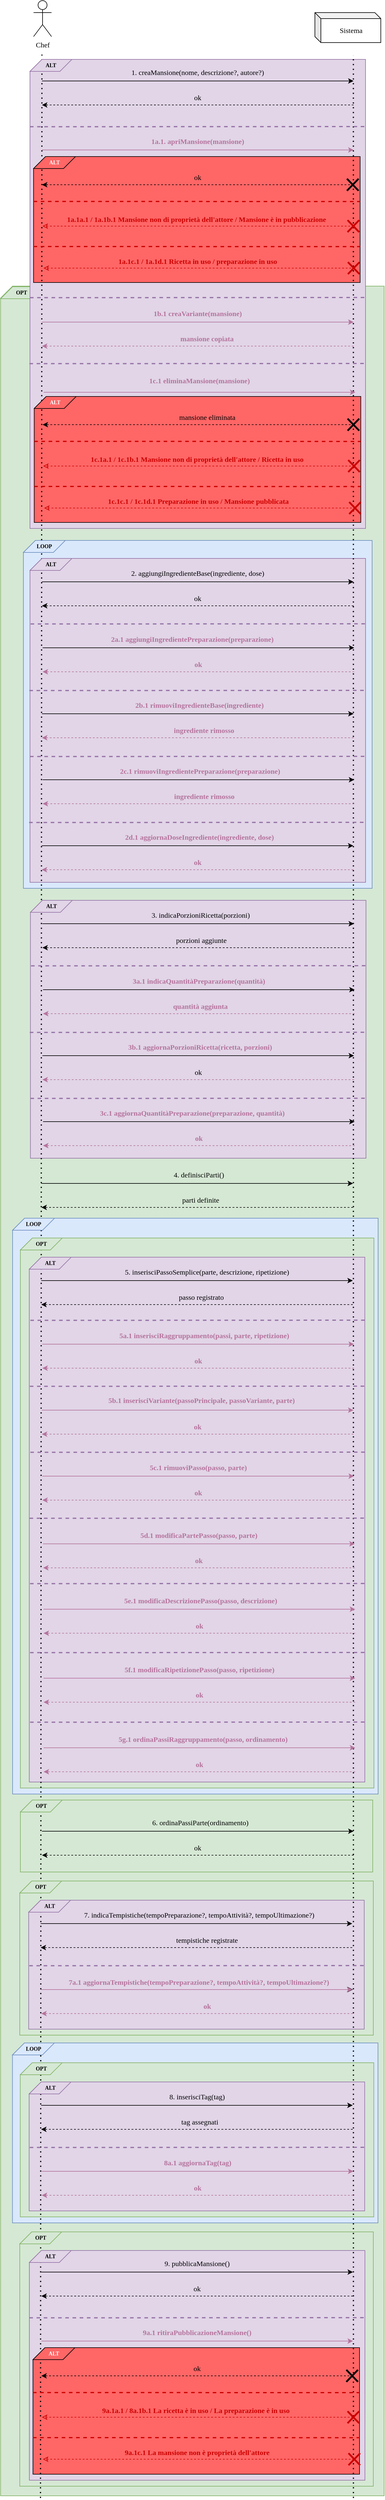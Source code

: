 <mxfile version="20.2.7" type="device"><diagram id="jkMeoxp7RMFooeOz-A2n" name="Pagina-1"><mxGraphModel dx="777" dy="1789" grid="1" gridSize="10" guides="1" tooltips="1" connect="1" arrows="1" fold="1" page="1" pageScale="1" pageWidth="827" pageHeight="1169" math="0" shadow="0"><root><mxCell id="0"/><mxCell id="1" parent="0"/><mxCell id="8SVCAUThmYmzUc6hlZ0X-279" value="" style="verticalLabelPosition=bottom;verticalAlign=top;html=1;shape=card;whiteSpace=wrap;size=20;arcSize=12;fontFamily=SF UI Text;fillColor=#d5e8d4;strokeColor=#82b366;" parent="1" vertex="1"><mxGeometry x="94" y="-674" width="640" height="3684" as="geometry"/></mxCell><mxCell id="d7a0svGTpHYE5bsXePKz-2" value="" style="verticalLabelPosition=bottom;verticalAlign=top;html=1;shape=card;whiteSpace=wrap;size=20;arcSize=12;fontFamily=SF UI Text;fillColor=#d5e8d4;strokeColor=#82b366;" parent="1" vertex="1"><mxGeometry x="127" y="1850" width="588" height="120" as="geometry"/></mxCell><mxCell id="8SVCAUThmYmzUc6hlZ0X-280" value="OPT" style="shape=parallelogram;perimeter=parallelogramPerimeter;whiteSpace=wrap;html=1;fixedSize=1;fontFamily=SF UI Text;size=20;fontSize=9;fillColor=#d5e8d4;strokeColor=#82b366;fontStyle=1" parent="1" vertex="1"><mxGeometry x="94" y="-673" width="70" height="20" as="geometry"/></mxCell><mxCell id="8SVCAUThmYmzUc6hlZ0X-277" value="" style="verticalLabelPosition=bottom;verticalAlign=top;html=1;shape=card;whiteSpace=wrap;size=20;arcSize=12;fontFamily=SF UI Text;fillColor=#d5e8d4;strokeColor=#82b366;" parent="1" vertex="1"><mxGeometry x="126" y="2570" width="590" height="424" as="geometry"/></mxCell><mxCell id="8SVCAUThmYmzUc6hlZ0X-231" value="" style="verticalLabelPosition=bottom;verticalAlign=top;html=1;shape=card;whiteSpace=wrap;size=20;arcSize=12;fontFamily=SF UI Text;fillColor=#e1d5e7;strokeColor=#9673a6;" parent="1" vertex="1"><mxGeometry x="142" y="2601" width="560" height="383" as="geometry"/></mxCell><mxCell id="8SVCAUThmYmzUc6hlZ0X-233" value="" style="verticalLabelPosition=bottom;verticalAlign=top;html=1;shape=card;whiteSpace=wrap;size=20;arcSize=12;fontFamily=SF UI Text;fillColor=#FF6666;strokeColor=default;fontColor=#ffffff;" parent="1" vertex="1"><mxGeometry x="148" y="2763" width="545" height="211" as="geometry"/></mxCell><mxCell id="8SVCAUThmYmzUc6hlZ0X-190" value="" style="verticalLabelPosition=bottom;verticalAlign=top;html=1;shape=card;whiteSpace=wrap;size=20;arcSize=12;fontFamily=SF UI Text;fillColor=#dae8fc;strokeColor=#6c8ebf;" parent="1" vertex="1"><mxGeometry x="113.78" y="2255" width="610" height="300" as="geometry"/></mxCell><mxCell id="8SVCAUThmYmzUc6hlZ0X-191" value="" style="verticalLabelPosition=bottom;verticalAlign=top;html=1;shape=card;whiteSpace=wrap;size=20;arcSize=12;fontFamily=SF UI Text;fillColor=#d5e8d4;strokeColor=#82b366;" parent="1" vertex="1"><mxGeometry x="126.78" y="2288" width="590" height="257" as="geometry"/></mxCell><mxCell id="8SVCAUThmYmzUc6hlZ0X-192" value="" style="verticalLabelPosition=bottom;verticalAlign=top;html=1;shape=card;whiteSpace=wrap;size=20;arcSize=12;fontFamily=SF UI Text;fillColor=#e1d5e7;strokeColor=#9673a6;" parent="1" vertex="1"><mxGeometry x="141.62" y="2320" width="560" height="215" as="geometry"/></mxCell><mxCell id="8SVCAUThmYmzUc6hlZ0X-134" value="" style="verticalLabelPosition=bottom;verticalAlign=top;html=1;shape=card;whiteSpace=wrap;size=20;arcSize=12;fontFamily=SF UI Text;fillColor=#dae8fc;strokeColor=#6c8ebf;" parent="1" vertex="1"><mxGeometry x="114" y="880" width="610" height="960" as="geometry"/></mxCell><mxCell id="8SVCAUThmYmzUc6hlZ0X-164" value="" style="verticalLabelPosition=bottom;verticalAlign=top;html=1;shape=card;whiteSpace=wrap;size=20;arcSize=12;fontFamily=SF UI Text;fillColor=#d5e8d4;strokeColor=#82b366;" parent="1" vertex="1"><mxGeometry x="126" y="1985" width="590" height="257" as="geometry"/></mxCell><mxCell id="8SVCAUThmYmzUc6hlZ0X-165" value="" style="verticalLabelPosition=bottom;verticalAlign=top;html=1;shape=card;whiteSpace=wrap;size=20;arcSize=12;fontFamily=SF UI Text;fillColor=#e1d5e7;strokeColor=#9673a6;" parent="1" vertex="1"><mxGeometry x="140.84" y="2017" width="560" height="215" as="geometry"/></mxCell><mxCell id="8SVCAUThmYmzUc6hlZ0X-162" value="" style="verticalLabelPosition=bottom;verticalAlign=top;html=1;shape=card;whiteSpace=wrap;size=20;arcSize=12;fontFamily=SF UI Text;fillColor=#d5e8d4;strokeColor=#82b366;" parent="1" vertex="1"><mxGeometry x="127" y="913" width="590" height="917" as="geometry"/></mxCell><mxCell id="8SVCAUThmYmzUc6hlZ0X-135" value="" style="verticalLabelPosition=bottom;verticalAlign=top;html=1;shape=card;whiteSpace=wrap;size=20;arcSize=12;fontFamily=SF UI Text;fillColor=#e1d5e7;strokeColor=#9673a6;" parent="1" vertex="1"><mxGeometry x="141.84" y="945" width="560" height="875" as="geometry"/></mxCell><mxCell id="8SVCAUThmYmzUc6hlZ0X-101" value="" style="verticalLabelPosition=bottom;verticalAlign=top;html=1;shape=card;whiteSpace=wrap;size=20;arcSize=12;fontFamily=SF UI Text;fillColor=#e1d5e7;strokeColor=#9673a6;" parent="1" vertex="1"><mxGeometry x="143.78" y="350" width="560" height="430" as="geometry"/></mxCell><mxCell id="8SVCAUThmYmzUc6hlZ0X-96" value="" style="verticalLabelPosition=bottom;verticalAlign=top;html=1;shape=card;whiteSpace=wrap;size=20;arcSize=12;fontFamily=SF UI Text;fillColor=#dae8fc;strokeColor=#6c8ebf;" parent="1" vertex="1"><mxGeometry x="132.06" y="-250" width="581.94" height="580" as="geometry"/></mxCell><mxCell id="8SVCAUThmYmzUc6hlZ0X-65" value="" style="verticalLabelPosition=bottom;verticalAlign=top;html=1;shape=card;whiteSpace=wrap;size=20;arcSize=12;fontFamily=SF UI Text;fillColor=#e1d5e7;strokeColor=#9673a6;" parent="1" vertex="1"><mxGeometry x="143.06" y="-220" width="560" height="540" as="geometry"/></mxCell><mxCell id="8SVCAUThmYmzUc6hlZ0X-14" value="" style="verticalLabelPosition=bottom;verticalAlign=top;html=1;shape=card;whiteSpace=wrap;size=20;arcSize=12;fontFamily=SF UI Text;fillColor=#e1d5e7;strokeColor=#9673a6;" parent="1" vertex="1"><mxGeometry x="143" y="-1052" width="560" height="782" as="geometry"/></mxCell><mxCell id="8SVCAUThmYmzUc6hlZ0X-45" value="" style="verticalLabelPosition=bottom;verticalAlign=top;html=1;shape=card;whiteSpace=wrap;size=20;arcSize=12;fontFamily=SF UI Text;fillColor=#FF6666;strokeColor=default;fontColor=#ffffff;" parent="1" vertex="1"><mxGeometry x="150.11" y="-490" width="545" height="210" as="geometry"/></mxCell><mxCell id="8SVCAUThmYmzUc6hlZ0X-22" value="" style="verticalLabelPosition=bottom;verticalAlign=top;html=1;shape=card;whiteSpace=wrap;size=20;arcSize=12;fontFamily=SF UI Text;fillColor=#FF6666;strokeColor=default;fontColor=#ffffff;" parent="1" vertex="1"><mxGeometry x="149" y="-890" width="545" height="210" as="geometry"/></mxCell><mxCell id="8SVCAUThmYmzUc6hlZ0X-4" value="Chef" style="shape=umlActor;verticalLabelPosition=bottom;verticalAlign=top;html=1;outlineConnect=0;fontFamily=SF UI Text;" parent="1" vertex="1"><mxGeometry x="149.01" y="-1150" width="30" height="60" as="geometry"/></mxCell><mxCell id="8SVCAUThmYmzUc6hlZ0X-5" value="Sistema" style="shape=cube;whiteSpace=wrap;html=1;boundedLbl=1;backgroundOutline=1;darkOpacity=0.05;darkOpacity2=0.1;fontFamily=SF UI Text;size=10;" parent="1" vertex="1"><mxGeometry x="618.5" y="-1130" width="110" height="50" as="geometry"/></mxCell><mxCell id="8SVCAUThmYmzUc6hlZ0X-6" value="" style="endArrow=none;dashed=1;html=1;dashPattern=1 3;strokeWidth=2;rounded=0;fontFamily=SF UI Text;exitX=0.104;exitY=1.001;exitDx=0;exitDy=0;exitPerimeter=0;" parent="1" edge="1" source="8SVCAUThmYmzUc6hlZ0X-279"><mxGeometry width="50" height="50" relative="1" as="geometry"><mxPoint x="163" y="2360" as="sourcePoint"/><mxPoint x="163" y="-1060" as="targetPoint"/></mxGeometry></mxCell><mxCell id="8SVCAUThmYmzUc6hlZ0X-7" value="" style="endArrow=none;dashed=1;html=1;dashPattern=1 3;strokeWidth=2;rounded=0;fontFamily=SF UI Text;entryX=0.835;entryY=0.002;entryDx=0;entryDy=0;entryPerimeter=0;exitX=0.92;exitY=1.001;exitDx=0;exitDy=0;exitPerimeter=0;" parent="1" edge="1" source="8SVCAUThmYmzUc6hlZ0X-279"><mxGeometry width="50" height="50" relative="1" as="geometry"><mxPoint x="683" y="3120" as="sourcePoint"/><mxPoint x="682.725" y="-1058.54" as="targetPoint"/></mxGeometry></mxCell><mxCell id="8SVCAUThmYmzUc6hlZ0X-9" value="" style="endArrow=classic;html=1;rounded=0;fontFamily=SF UI Text;" parent="1" edge="1"><mxGeometry width="50" height="50" relative="1" as="geometry"><mxPoint x="163" y="-1016" as="sourcePoint"/><mxPoint x="683" y="-1016" as="targetPoint"/></mxGeometry></mxCell><mxCell id="8SVCAUThmYmzUc6hlZ0X-10" value="1. creaMansione(nome, descrizione?, autore?)" style="text;html=1;strokeColor=none;fillColor=none;align=center;verticalAlign=middle;whiteSpace=wrap;rounded=0;fontFamily=SF UI Text;" parent="1" vertex="1"><mxGeometry x="263" y="-1045" width="320" height="30" as="geometry"/></mxCell><mxCell id="8SVCAUThmYmzUc6hlZ0X-11" value="" style="endArrow=classic;html=1;rounded=0;dashed=1;fontFamily=SF UI Text;" parent="1" edge="1"><mxGeometry width="50" height="50" relative="1" as="geometry"><mxPoint x="683" y="-976" as="sourcePoint"/><mxPoint x="163" y="-976" as="targetPoint"/></mxGeometry></mxCell><mxCell id="8SVCAUThmYmzUc6hlZ0X-13" value="ok" style="text;html=1;strokeColor=none;fillColor=none;align=center;verticalAlign=middle;whiteSpace=wrap;rounded=0;fontFamily=SF UI Text;" parent="1" vertex="1"><mxGeometry x="393" y="-1003" width="60" height="30" as="geometry"/></mxCell><mxCell id="8SVCAUThmYmzUc6hlZ0X-15" value="ALT" style="shape=parallelogram;perimeter=parallelogramPerimeter;whiteSpace=wrap;html=1;fixedSize=1;fontFamily=SF UI Text;size=20;fontSize=9;fillColor=#e1d5e7;strokeColor=#9673a6;fontStyle=1" parent="1" vertex="1"><mxGeometry x="143" y="-1052" width="70" height="20" as="geometry"/></mxCell><mxCell id="8SVCAUThmYmzUc6hlZ0X-16" value="" style="endArrow=none;dashed=1;html=1;rounded=0;fontFamily=SF UI Text;fontSize=9;exitX=0;exitY=0.501;exitDx=0;exitDy=0;exitPerimeter=0;fillColor=#e1d5e7;strokeColor=#9673a6;strokeWidth=2;" parent="1" edge="1"><mxGeometry width="50" height="50" relative="1" as="geometry"><mxPoint x="143" y="-939.7" as="sourcePoint"/><mxPoint x="704" y="-940" as="targetPoint"/></mxGeometry></mxCell><mxCell id="8SVCAUThmYmzUc6hlZ0X-20" value="" style="endArrow=classic;html=1;rounded=0;fontColor=#B5739D;fontStyle=1;strokeColor=#B5739D;fontFamily=SF UI Text;" parent="1" edge="1"><mxGeometry width="50" height="50" relative="1" as="geometry"><mxPoint x="163" y="-901" as="sourcePoint"/><mxPoint x="683" y="-901" as="targetPoint"/></mxGeometry></mxCell><mxCell id="8SVCAUThmYmzUc6hlZ0X-21" value="1a.1. apriMansione(mansione)" style="text;html=1;strokeColor=none;fillColor=none;align=center;verticalAlign=middle;whiteSpace=wrap;rounded=0;fontColor=#B5739D;fontStyle=1;fontFamily=SF UI Text;" parent="1" vertex="1"><mxGeometry x="263" y="-930" width="320" height="30" as="geometry"/></mxCell><mxCell id="8SVCAUThmYmzUc6hlZ0X-23" value="ALT" style="shape=parallelogram;perimeter=parallelogramPerimeter;whiteSpace=wrap;html=1;fixedSize=1;fontFamily=SF UI Text;size=20;fontSize=9;fillColor=#FF6666;strokeColor=default;fontStyle=1;fontColor=#ffffff;" parent="1" vertex="1"><mxGeometry x="149" y="-890" width="70" height="20" as="geometry"/></mxCell><mxCell id="8SVCAUThmYmzUc6hlZ0X-24" value="" style="endArrow=none;dashed=1;html=1;rounded=0;fontFamily=SF UI Text;fontSize=9;exitX=0;exitY=0.501;exitDx=0;exitDy=0;exitPerimeter=0;fillColor=#e1d5e7;strokeColor=#CC0000;strokeWidth=2;" parent="1" edge="1"><mxGeometry width="50" height="50" relative="1" as="geometry"><mxPoint x="149" y="-815.13" as="sourcePoint"/><mxPoint x="694" y="-815" as="targetPoint"/></mxGeometry></mxCell><mxCell id="8SVCAUThmYmzUc6hlZ0X-25" value="" style="endArrow=classic;html=1;rounded=0;dashed=1;fontFamily=SF UI Text;" parent="1" edge="1"><mxGeometry width="50" height="50" relative="1" as="geometry"><mxPoint x="683" y="-843" as="sourcePoint"/><mxPoint x="163" y="-843" as="targetPoint"/></mxGeometry></mxCell><mxCell id="8SVCAUThmYmzUc6hlZ0X-26" value="ok" style="text;html=1;strokeColor=none;fillColor=none;align=center;verticalAlign=middle;whiteSpace=wrap;rounded=0;fontFamily=SF UI Text;" parent="1" vertex="1"><mxGeometry x="393" y="-870" width="60" height="30" as="geometry"/></mxCell><mxCell id="8SVCAUThmYmzUc6hlZ0X-27" value="" style="shape=umlDestroy;whiteSpace=wrap;html=1;strokeWidth=3;fontColor=default;fillColor=default;strokeColor=default;fontFamily=SF UI Text;" parent="1" vertex="1"><mxGeometry x="672.0" y="-853" width="19.39" height="20" as="geometry"/></mxCell><mxCell id="8SVCAUThmYmzUc6hlZ0X-28" value="" style="endArrow=none;dashed=1;html=1;rounded=0;fontFamily=SF UI Text;startArrow=classic;startFill=0;fontColor=#CC0000;strokeColor=#CC0000;" parent="1" edge="1"><mxGeometry width="50" height="50" relative="1" as="geometry"><mxPoint x="164" y="-774" as="sourcePoint"/><mxPoint x="684" y="-774" as="targetPoint"/></mxGeometry></mxCell><mxCell id="8SVCAUThmYmzUc6hlZ0X-29" value="1a.1a.1 / 1a.1b.1 Mansione non di proprietà dell'attore / Mansione è in pubblicazione" style="text;html=1;strokeColor=none;fillColor=none;align=center;verticalAlign=middle;whiteSpace=wrap;rounded=0;fontFamily=SF UI Text;fontStyle=1;fontColor=#CC0000;" parent="1" vertex="1"><mxGeometry x="166" y="-800" width="510" height="30" as="geometry"/></mxCell><mxCell id="8SVCAUThmYmzUc6hlZ0X-30" value="" style="shape=umlDestroy;whiteSpace=wrap;html=1;strokeWidth=3;fontColor=default;fillColor=default;strokeColor=#CC0000;fontFamily=SF UI Text;" parent="1" vertex="1"><mxGeometry x="673.0" y="-784" width="19.39" height="20" as="geometry"/></mxCell><mxCell id="8SVCAUThmYmzUc6hlZ0X-31" value="" style="endArrow=none;dashed=1;html=1;rounded=0;fontFamily=SF UI Text;startArrow=classic;startFill=0;fontColor=#CC0000;strokeColor=#CC0000;" parent="1" edge="1"><mxGeometry width="50" height="50" relative="1" as="geometry"><mxPoint x="165.61" y="-704" as="sourcePoint"/><mxPoint x="685.61" y="-704" as="targetPoint"/></mxGeometry></mxCell><mxCell id="8SVCAUThmYmzUc6hlZ0X-32" value="1a.1c.1 / 1a.1d.1 Ricetta in uso / preparazione in uso" style="text;html=1;strokeColor=none;fillColor=none;align=center;verticalAlign=middle;whiteSpace=wrap;rounded=0;fontFamily=SF UI Text;fontStyle=1;fontColor=#CC0000;" parent="1" vertex="1"><mxGeometry x="167.61" y="-730" width="510" height="30" as="geometry"/></mxCell><mxCell id="8SVCAUThmYmzUc6hlZ0X-33" value="" style="shape=umlDestroy;whiteSpace=wrap;html=1;strokeWidth=3;fontColor=default;fillColor=default;strokeColor=#CC0000;fontFamily=SF UI Text;" parent="1" vertex="1"><mxGeometry x="673.61" y="-714" width="19.39" height="20" as="geometry"/></mxCell><mxCell id="8SVCAUThmYmzUc6hlZ0X-34" value="" style="endArrow=none;dashed=1;html=1;rounded=0;fontFamily=SF UI Text;fontSize=9;exitX=0;exitY=0.501;exitDx=0;exitDy=0;exitPerimeter=0;fillColor=#e1d5e7;strokeColor=#CC0000;strokeWidth=2;" parent="1" edge="1"><mxGeometry width="50" height="50" relative="1" as="geometry"><mxPoint x="149" y="-740.0" as="sourcePoint"/><mxPoint x="694" y="-739.87" as="targetPoint"/></mxGeometry></mxCell><mxCell id="8SVCAUThmYmzUc6hlZ0X-35" value="" style="endArrow=classic;html=1;rounded=0;strokeColor=#B5739D;fontFamily=SF UI Text;" parent="1" edge="1"><mxGeometry width="50" height="50" relative="1" as="geometry"><mxPoint x="163" y="-614" as="sourcePoint"/><mxPoint x="683" y="-614" as="targetPoint"/></mxGeometry></mxCell><mxCell id="8SVCAUThmYmzUc6hlZ0X-36" value="1b.1 creaVariante(mansione)" style="text;html=1;strokeColor=none;fillColor=none;align=center;verticalAlign=middle;whiteSpace=wrap;rounded=0;fontColor=#B5739D;fontFamily=SF UI Text;fontStyle=1" parent="1" vertex="1"><mxGeometry x="263" y="-643" width="320" height="30" as="geometry"/></mxCell><mxCell id="8SVCAUThmYmzUc6hlZ0X-37" value="" style="endArrow=classic;html=1;rounded=0;dashed=1;strokeColor=#B5739D;fontFamily=SF UI Text;" parent="1" edge="1"><mxGeometry width="50" height="50" relative="1" as="geometry"><mxPoint x="683" y="-574" as="sourcePoint"/><mxPoint x="163" y="-574" as="targetPoint"/></mxGeometry></mxCell><mxCell id="8SVCAUThmYmzUc6hlZ0X-38" value="mansione copiata" style="text;html=1;strokeColor=none;fillColor=none;align=center;verticalAlign=middle;whiteSpace=wrap;rounded=0;fontFamily=SF UI Text;fontColor=#B5739D;fontStyle=1" parent="1" vertex="1"><mxGeometry x="383.47" y="-601" width="111" height="30" as="geometry"/></mxCell><mxCell id="8SVCAUThmYmzUc6hlZ0X-39" value="" style="endArrow=none;dashed=1;html=1;rounded=0;fontFamily=SF UI Text;fontSize=9;exitX=0;exitY=0.501;exitDx=0;exitDy=0;exitPerimeter=0;fillColor=#e1d5e7;strokeColor=#9673a6;strokeWidth=2;" parent="1" edge="1"><mxGeometry width="50" height="50" relative="1" as="geometry"><mxPoint x="143" y="-654.7" as="sourcePoint"/><mxPoint x="704" y="-655" as="targetPoint"/></mxGeometry></mxCell><mxCell id="8SVCAUThmYmzUc6hlZ0X-40" value="" style="endArrow=classic;html=1;rounded=0;strokeColor=#B5739D;fontFamily=SF UI Text;" parent="1" edge="1"><mxGeometry width="50" height="50" relative="1" as="geometry"><mxPoint x="166" y="-497" as="sourcePoint"/><mxPoint x="686" y="-497" as="targetPoint"/></mxGeometry></mxCell><mxCell id="8SVCAUThmYmzUc6hlZ0X-41" value="1c.1 eliminaMansione(mansione)" style="text;html=1;strokeColor=none;fillColor=none;align=center;verticalAlign=middle;whiteSpace=wrap;rounded=0;fontColor=#B5739D;fontFamily=SF UI Text;fontStyle=1" parent="1" vertex="1"><mxGeometry x="266" y="-531" width="320" height="30" as="geometry"/></mxCell><mxCell id="8SVCAUThmYmzUc6hlZ0X-44" value="" style="endArrow=none;dashed=1;html=1;rounded=0;fontFamily=SF UI Text;fontSize=9;exitX=0;exitY=0.501;exitDx=0;exitDy=0;exitPerimeter=0;fillColor=#e1d5e7;strokeColor=#9673a6;strokeWidth=2;" parent="1" edge="1"><mxGeometry width="50" height="50" relative="1" as="geometry"><mxPoint x="142.11" y="-544.7" as="sourcePoint"/><mxPoint x="703.11" y="-545.0" as="targetPoint"/></mxGeometry></mxCell><mxCell id="8SVCAUThmYmzUc6hlZ0X-46" value="ALT" style="shape=parallelogram;perimeter=parallelogramPerimeter;whiteSpace=wrap;html=1;fixedSize=1;fontFamily=SF UI Text;size=20;fontSize=9;fillColor=#FF6666;strokeColor=default;fontStyle=1;fontColor=#ffffff;" parent="1" vertex="1"><mxGeometry x="150.11" y="-490" width="70" height="20" as="geometry"/></mxCell><mxCell id="8SVCAUThmYmzUc6hlZ0X-47" value="" style="endArrow=none;dashed=1;html=1;rounded=0;fontFamily=SF UI Text;fontSize=9;exitX=0;exitY=0.501;exitDx=0;exitDy=0;exitPerimeter=0;fillColor=#e1d5e7;strokeColor=#CC0000;strokeWidth=2;" parent="1" edge="1"><mxGeometry width="50" height="50" relative="1" as="geometry"><mxPoint x="150.11" y="-415.13" as="sourcePoint"/><mxPoint x="695.11" y="-415" as="targetPoint"/></mxGeometry></mxCell><mxCell id="8SVCAUThmYmzUc6hlZ0X-48" value="" style="endArrow=classic;html=1;rounded=0;dashed=1;fontFamily=SF UI Text;" parent="1" edge="1"><mxGeometry width="50" height="50" relative="1" as="geometry"><mxPoint x="684.11" y="-443" as="sourcePoint"/><mxPoint x="164.11" y="-443" as="targetPoint"/></mxGeometry></mxCell><mxCell id="8SVCAUThmYmzUc6hlZ0X-49" value="mansione eliminata" style="text;html=1;strokeColor=none;fillColor=none;align=center;verticalAlign=middle;whiteSpace=wrap;rounded=0;fontFamily=SF UI Text;" parent="1" vertex="1"><mxGeometry x="379.02" y="-470" width="119.89" height="30" as="geometry"/></mxCell><mxCell id="8SVCAUThmYmzUc6hlZ0X-50" value="" style="shape=umlDestroy;whiteSpace=wrap;html=1;strokeWidth=3;fontColor=default;fillColor=default;strokeColor=default;fontFamily=SF UI Text;" parent="1" vertex="1"><mxGeometry x="673.11" y="-453" width="19.39" height="20" as="geometry"/></mxCell><mxCell id="8SVCAUThmYmzUc6hlZ0X-51" value="" style="endArrow=none;dashed=1;html=1;rounded=0;fontFamily=SF UI Text;startArrow=classic;startFill=0;fontColor=#CC0000;strokeColor=#CC0000;" parent="1" edge="1"><mxGeometry width="50" height="50" relative="1" as="geometry"><mxPoint x="165.11" y="-374" as="sourcePoint"/><mxPoint x="685.11" y="-374" as="targetPoint"/></mxGeometry></mxCell><mxCell id="8SVCAUThmYmzUc6hlZ0X-52" value="1c.1a.1 / 1c.1b.1 Mansione non di proprietà dell'attore / Ricetta in uso" style="text;html=1;strokeColor=none;fillColor=none;align=center;verticalAlign=middle;whiteSpace=wrap;rounded=0;fontFamily=SF UI Text;fontStyle=1;fontColor=#CC0000;" parent="1" vertex="1"><mxGeometry x="167.11" y="-400" width="510" height="30" as="geometry"/></mxCell><mxCell id="8SVCAUThmYmzUc6hlZ0X-53" value="" style="shape=umlDestroy;whiteSpace=wrap;html=1;strokeWidth=3;fontColor=default;fillColor=default;strokeColor=#CC0000;fontFamily=SF UI Text;" parent="1" vertex="1"><mxGeometry x="674.11" y="-384" width="19.39" height="20" as="geometry"/></mxCell><mxCell id="8SVCAUThmYmzUc6hlZ0X-54" value="" style="endArrow=none;dashed=1;html=1;rounded=0;fontFamily=SF UI Text;startArrow=classic;startFill=0;fontColor=#CC0000;strokeColor=#CC0000;" parent="1" edge="1"><mxGeometry width="50" height="50" relative="1" as="geometry"><mxPoint x="166.72" y="-304" as="sourcePoint"/><mxPoint x="686.72" y="-304" as="targetPoint"/></mxGeometry></mxCell><mxCell id="8SVCAUThmYmzUc6hlZ0X-55" value="1c.1c.1 / 1c.1d.1 Preparazione in uso / Mansione pubblicata" style="text;html=1;strokeColor=none;fillColor=none;align=center;verticalAlign=middle;whiteSpace=wrap;rounded=0;fontFamily=SF UI Text;fontStyle=1;fontColor=#CC0000;" parent="1" vertex="1"><mxGeometry x="168.72" y="-330" width="510" height="30" as="geometry"/></mxCell><mxCell id="8SVCAUThmYmzUc6hlZ0X-56" value="" style="shape=umlDestroy;whiteSpace=wrap;html=1;strokeWidth=3;fontColor=default;fillColor=default;strokeColor=#CC0000;fontFamily=SF UI Text;" parent="1" vertex="1"><mxGeometry x="675.72" y="-314" width="19.39" height="20" as="geometry"/></mxCell><mxCell id="8SVCAUThmYmzUc6hlZ0X-57" value="" style="endArrow=none;dashed=1;html=1;rounded=0;fontFamily=SF UI Text;fontSize=9;exitX=0;exitY=0.501;exitDx=0;exitDy=0;exitPerimeter=0;fillColor=#e1d5e7;strokeColor=#CC0000;strokeWidth=2;" parent="1" edge="1"><mxGeometry width="50" height="50" relative="1" as="geometry"><mxPoint x="150.11" y="-340.0" as="sourcePoint"/><mxPoint x="695.11" y="-339.87" as="targetPoint"/></mxGeometry></mxCell><mxCell id="8SVCAUThmYmzUc6hlZ0X-58" value="" style="endArrow=classic;html=1;rounded=0;fontFamily=SF UI Text;" parent="1" edge="1"><mxGeometry width="50" height="50" relative="1" as="geometry"><mxPoint x="163" y="-181" as="sourcePoint"/><mxPoint x="683" y="-181" as="targetPoint"/></mxGeometry></mxCell><mxCell id="8SVCAUThmYmzUc6hlZ0X-59" value="2. aggiungiIngredienteBase(ingrediente, dose)" style="text;html=1;strokeColor=none;fillColor=none;align=center;verticalAlign=middle;whiteSpace=wrap;rounded=0;fontFamily=SF UI Text;fontColor=default;fontStyle=0;" parent="1" vertex="1"><mxGeometry x="263" y="-210" width="320" height="30" as="geometry"/></mxCell><mxCell id="8SVCAUThmYmzUc6hlZ0X-60" value="" style="endArrow=classic;html=1;rounded=0;dashed=1;fontFamily=SF UI Text;strokeColor=default;" parent="1" edge="1"><mxGeometry width="50" height="50" relative="1" as="geometry"><mxPoint x="683" y="-141" as="sourcePoint"/><mxPoint x="163" y="-141" as="targetPoint"/></mxGeometry></mxCell><mxCell id="8SVCAUThmYmzUc6hlZ0X-61" value="ok" style="text;html=1;strokeColor=none;fillColor=none;align=center;verticalAlign=middle;whiteSpace=wrap;rounded=0;fontFamily=SF UI Text;fontColor=default;fontStyle=0;" parent="1" vertex="1"><mxGeometry x="393" y="-168" width="60" height="30" as="geometry"/></mxCell><mxCell id="8SVCAUThmYmzUc6hlZ0X-66" value="ALT" style="shape=parallelogram;perimeter=parallelogramPerimeter;whiteSpace=wrap;html=1;fixedSize=1;fontFamily=SF UI Text;size=20;fontSize=9;fillColor=#e1d5e7;strokeColor=#9673a6;fontStyle=1" parent="1" vertex="1"><mxGeometry x="143.06" y="-220" width="70" height="20" as="geometry"/></mxCell><mxCell id="8SVCAUThmYmzUc6hlZ0X-67" value="" style="endArrow=none;dashed=1;html=1;rounded=0;fontFamily=SF UI Text;fontSize=9;exitX=0;exitY=0.501;exitDx=0;exitDy=0;exitPerimeter=0;fillColor=#e1d5e7;strokeColor=#9673a6;strokeWidth=2;" parent="1" edge="1"><mxGeometry width="50" height="50" relative="1" as="geometry"><mxPoint x="144.06" y="-110.7" as="sourcePoint"/><mxPoint x="705.06" y="-111" as="targetPoint"/></mxGeometry></mxCell><mxCell id="8SVCAUThmYmzUc6hlZ0X-68" value="" style="endArrow=none;dashed=1;html=1;rounded=0;fontFamily=SF UI Text;fontSize=9;exitX=0;exitY=0.501;exitDx=0;exitDy=0;exitPerimeter=0;fillColor=#e1d5e7;strokeColor=#9673a6;strokeWidth=2;" parent="1" edge="1"><mxGeometry width="50" height="50" relative="1" as="geometry"><mxPoint x="142" y="0.3" as="sourcePoint"/><mxPoint x="703" as="targetPoint"/></mxGeometry></mxCell><mxCell id="8SVCAUThmYmzUc6hlZ0X-70" value="" style="endArrow=classic;html=1;rounded=0;fontFamily=SF UI Text;" parent="1" edge="1"><mxGeometry width="50" height="50" relative="1" as="geometry"><mxPoint x="164.11" y="-71" as="sourcePoint"/><mxPoint x="684.11" y="-71" as="targetPoint"/></mxGeometry></mxCell><mxCell id="8SVCAUThmYmzUc6hlZ0X-71" value="2a.1 aggiungiIngredientePreparazione(preparazione)" style="text;html=1;strokeColor=none;fillColor=none;align=center;verticalAlign=middle;whiteSpace=wrap;rounded=0;fontFamily=SF UI Text;fontColor=#B5739D;fontStyle=1" parent="1" vertex="1"><mxGeometry x="244" y="-100" width="340.11" height="30" as="geometry"/></mxCell><mxCell id="8SVCAUThmYmzUc6hlZ0X-72" value="" style="endArrow=classic;html=1;rounded=0;dashed=1;fontFamily=SF UI Text;strokeColor=#B5739D;" parent="1" edge="1"><mxGeometry width="50" height="50" relative="1" as="geometry"><mxPoint x="684.11" y="-31" as="sourcePoint"/><mxPoint x="164.11" y="-31" as="targetPoint"/></mxGeometry></mxCell><mxCell id="8SVCAUThmYmzUc6hlZ0X-73" value="ok" style="text;html=1;strokeColor=none;fillColor=none;align=center;verticalAlign=middle;whiteSpace=wrap;rounded=0;fontFamily=SF UI Text;fontColor=#B5739D;fontStyle=1" parent="1" vertex="1"><mxGeometry x="394.11" y="-58" width="60" height="30" as="geometry"/></mxCell><mxCell id="8SVCAUThmYmzUc6hlZ0X-74" value="" style="endArrow=classic;html=1;rounded=0;fontFamily=SF UI Text;" parent="1" edge="1"><mxGeometry width="50" height="50" relative="1" as="geometry"><mxPoint x="163.06" y="39" as="sourcePoint"/><mxPoint x="683.06" y="39" as="targetPoint"/></mxGeometry></mxCell><mxCell id="8SVCAUThmYmzUc6hlZ0X-75" value="2b.1 rimuoviIngredienteBase(ingrediente)" style="text;html=1;strokeColor=none;fillColor=none;align=center;verticalAlign=middle;whiteSpace=wrap;rounded=0;fontFamily=SF UI Text;fontColor=#B5739D;fontStyle=1" parent="1" vertex="1"><mxGeometry x="266" y="10" width="320" height="30" as="geometry"/></mxCell><mxCell id="8SVCAUThmYmzUc6hlZ0X-76" value="" style="endArrow=classic;html=1;rounded=0;dashed=1;fontFamily=SF UI Text;strokeColor=#B5739D;" parent="1" edge="1"><mxGeometry width="50" height="50" relative="1" as="geometry"><mxPoint x="683.06" y="79" as="sourcePoint"/><mxPoint x="163.06" y="79" as="targetPoint"/></mxGeometry></mxCell><mxCell id="8SVCAUThmYmzUc6hlZ0X-77" value="ingrediente rimosso" style="text;html=1;strokeColor=none;fillColor=none;align=center;verticalAlign=middle;whiteSpace=wrap;rounded=0;fontFamily=SF UI Text;fontColor=#B5739D;fontStyle=1" parent="1" vertex="1"><mxGeometry x="367.97" y="52" width="130.94" height="30" as="geometry"/></mxCell><mxCell id="8SVCAUThmYmzUc6hlZ0X-86" value="" style="endArrow=none;dashed=1;html=1;rounded=0;fontFamily=SF UI Text;fontSize=9;exitX=0;exitY=0.501;exitDx=0;exitDy=0;exitPerimeter=0;fillColor=#e1d5e7;strokeColor=#9673a6;strokeWidth=2;" parent="1" edge="1"><mxGeometry width="50" height="50" relative="1" as="geometry"><mxPoint x="143.06" y="110.3" as="sourcePoint"/><mxPoint x="704.06" y="110" as="targetPoint"/></mxGeometry></mxCell><mxCell id="8SVCAUThmYmzUc6hlZ0X-87" value="" style="endArrow=classic;html=1;rounded=0;fontFamily=SF UI Text;" parent="1" edge="1"><mxGeometry width="50" height="50" relative="1" as="geometry"><mxPoint x="164.12" y="149" as="sourcePoint"/><mxPoint x="684.12" y="149" as="targetPoint"/></mxGeometry></mxCell><mxCell id="8SVCAUThmYmzUc6hlZ0X-88" value="2c.1 rimuoviIngredientePreparazione(preparazione)" style="text;html=1;strokeColor=none;fillColor=none;align=center;verticalAlign=middle;whiteSpace=wrap;rounded=0;fontFamily=SF UI Text;fontColor=#B5739D;fontStyle=1" parent="1" vertex="1"><mxGeometry x="267.06" y="120" width="320" height="30" as="geometry"/></mxCell><mxCell id="8SVCAUThmYmzUc6hlZ0X-89" value="" style="endArrow=classic;html=1;rounded=0;dashed=1;fontFamily=SF UI Text;strokeColor=#B5739D;" parent="1" edge="1"><mxGeometry width="50" height="50" relative="1" as="geometry"><mxPoint x="684.12" y="189" as="sourcePoint"/><mxPoint x="164.12" y="189" as="targetPoint"/></mxGeometry></mxCell><mxCell id="8SVCAUThmYmzUc6hlZ0X-90" value="ingrediente rimosso" style="text;html=1;strokeColor=none;fillColor=none;align=center;verticalAlign=middle;whiteSpace=wrap;rounded=0;fontFamily=SF UI Text;fontColor=#B5739D;fontStyle=1" parent="1" vertex="1"><mxGeometry x="369.03" y="162" width="129.88" height="30" as="geometry"/></mxCell><mxCell id="8SVCAUThmYmzUc6hlZ0X-91" value="" style="endArrow=none;dashed=1;html=1;rounded=0;fontFamily=SF UI Text;fontSize=9;exitX=0;exitY=0.501;exitDx=0;exitDy=0;exitPerimeter=0;fillColor=#e1d5e7;strokeColor=#9673a6;strokeWidth=2;" parent="1" edge="1"><mxGeometry width="50" height="50" relative="1" as="geometry"><mxPoint x="141.61" y="220.3" as="sourcePoint"/><mxPoint x="702.61" y="220" as="targetPoint"/></mxGeometry></mxCell><mxCell id="8SVCAUThmYmzUc6hlZ0X-92" value="" style="endArrow=classic;html=1;rounded=0;fontFamily=SF UI Text;" parent="1" edge="1"><mxGeometry width="50" height="50" relative="1" as="geometry"><mxPoint x="162.67" y="259" as="sourcePoint"/><mxPoint x="682.67" y="259" as="targetPoint"/></mxGeometry></mxCell><mxCell id="8SVCAUThmYmzUc6hlZ0X-93" value="2d.1 aggiornaDoseIngrediente(ingrediente, dose)" style="text;html=1;strokeColor=none;fillColor=none;align=center;verticalAlign=middle;whiteSpace=wrap;rounded=0;fontFamily=SF UI Text;fontColor=#B5739D;fontStyle=1" parent="1" vertex="1"><mxGeometry x="265.61" y="230" width="320" height="30" as="geometry"/></mxCell><mxCell id="8SVCAUThmYmzUc6hlZ0X-94" value="" style="endArrow=classic;html=1;rounded=0;dashed=1;fontFamily=SF UI Text;strokeColor=#B5739D;" parent="1" edge="1"><mxGeometry width="50" height="50" relative="1" as="geometry"><mxPoint x="682.67" y="299" as="sourcePoint"/><mxPoint x="162.67" y="299" as="targetPoint"/></mxGeometry></mxCell><mxCell id="8SVCAUThmYmzUc6hlZ0X-95" value="ok" style="text;html=1;strokeColor=none;fillColor=none;align=center;verticalAlign=middle;whiteSpace=wrap;rounded=0;fontFamily=SF UI Text;fontColor=#B5739D;fontStyle=1" parent="1" vertex="1"><mxGeometry x="392.67" y="272" width="60" height="30" as="geometry"/></mxCell><mxCell id="8SVCAUThmYmzUc6hlZ0X-97" value="LOOP" style="shape=parallelogram;perimeter=parallelogramPerimeter;whiteSpace=wrap;html=1;fixedSize=1;fontFamily=SF UI Text;size=20;fontSize=9;fillColor=#dae8fc;strokeColor=#6c8ebf;fontStyle=1" parent="1" vertex="1"><mxGeometry x="132.06" y="-250" width="70" height="20" as="geometry"/></mxCell><mxCell id="8SVCAUThmYmzUc6hlZ0X-102" value="" style="endArrow=classic;html=1;rounded=0;fontFamily=SF UI Text;" parent="1" edge="1"><mxGeometry width="50" height="50" relative="1" as="geometry"><mxPoint x="163.72" y="389.0" as="sourcePoint"/><mxPoint x="683.72" y="389.0" as="targetPoint"/></mxGeometry></mxCell><mxCell id="8SVCAUThmYmzUc6hlZ0X-103" value="3. indicaPorzioniRicetta(porzioni)" style="text;html=1;strokeColor=none;fillColor=none;align=center;verticalAlign=middle;whiteSpace=wrap;rounded=0;fontFamily=SF UI Text;" parent="1" vertex="1"><mxGeometry x="267.78" y="360" width="320" height="30" as="geometry"/></mxCell><mxCell id="8SVCAUThmYmzUc6hlZ0X-104" value="" style="endArrow=classic;html=1;rounded=0;dashed=1;fontFamily=SF UI Text;" parent="1" edge="1"><mxGeometry width="50" height="50" relative="1" as="geometry"><mxPoint x="683.72" y="429.0" as="sourcePoint"/><mxPoint x="163.72" y="429.0" as="targetPoint"/></mxGeometry></mxCell><mxCell id="8SVCAUThmYmzUc6hlZ0X-105" value="porzioni aggiunte" style="text;html=1;strokeColor=none;fillColor=none;align=center;verticalAlign=middle;whiteSpace=wrap;rounded=0;fontFamily=SF UI Text;" parent="1" vertex="1"><mxGeometry x="369.03" y="402" width="120.28" height="30" as="geometry"/></mxCell><mxCell id="8SVCAUThmYmzUc6hlZ0X-106" value="ALT" style="shape=parallelogram;perimeter=parallelogramPerimeter;whiteSpace=wrap;html=1;fixedSize=1;fontFamily=SF UI Text;size=20;fontSize=9;fillColor=#e1d5e7;strokeColor=#9673a6;fontStyle=1" parent="1" vertex="1"><mxGeometry x="143.78" y="350" width="70" height="20" as="geometry"/></mxCell><mxCell id="8SVCAUThmYmzUc6hlZ0X-107" value="" style="endArrow=none;dashed=1;html=1;rounded=0;fontFamily=SF UI Text;fontSize=9;exitX=0;exitY=0.501;exitDx=0;exitDy=0;exitPerimeter=0;fillColor=#e1d5e7;strokeColor=#9673a6;strokeWidth=2;" parent="1" edge="1"><mxGeometry width="50" height="50" relative="1" as="geometry"><mxPoint x="144.78" y="459.3" as="sourcePoint"/><mxPoint x="705.78" y="459.0" as="targetPoint"/></mxGeometry></mxCell><mxCell id="8SVCAUThmYmzUc6hlZ0X-108" value="" style="endArrow=none;dashed=1;html=1;rounded=0;fontFamily=SF UI Text;fontSize=9;exitX=0;exitY=0.501;exitDx=0;exitDy=0;exitPerimeter=0;fillColor=#e1d5e7;strokeColor=#9673a6;strokeWidth=2;" parent="1" edge="1"><mxGeometry width="50" height="50" relative="1" as="geometry"><mxPoint x="142.72" y="570.3" as="sourcePoint"/><mxPoint x="703.72" y="570" as="targetPoint"/></mxGeometry></mxCell><mxCell id="8SVCAUThmYmzUc6hlZ0X-109" value="" style="endArrow=classic;html=1;rounded=0;fontFamily=SF UI Text;" parent="1" edge="1"><mxGeometry width="50" height="50" relative="1" as="geometry"><mxPoint x="164.83" y="499.0" as="sourcePoint"/><mxPoint x="684.83" y="499.0" as="targetPoint"/></mxGeometry></mxCell><mxCell id="8SVCAUThmYmzUc6hlZ0X-110" value="3a.1 indicaQuantitàPreparazione(quantità)" style="text;html=1;strokeColor=none;fillColor=none;align=center;verticalAlign=middle;whiteSpace=wrap;rounded=0;fontFamily=SF UI Text;fontColor=#B5739D;fontStyle=1" parent="1" vertex="1"><mxGeometry x="264.83" y="470" width="320" height="30" as="geometry"/></mxCell><mxCell id="8SVCAUThmYmzUc6hlZ0X-111" value="" style="endArrow=classic;html=1;rounded=0;dashed=1;fontFamily=SF UI Text;strokeColor=#B5739D;" parent="1" edge="1"><mxGeometry width="50" height="50" relative="1" as="geometry"><mxPoint x="684.83" y="539.0" as="sourcePoint"/><mxPoint x="164.83" y="539.0" as="targetPoint"/></mxGeometry></mxCell><mxCell id="8SVCAUThmYmzUc6hlZ0X-112" value="quantità aggiunta" style="text;html=1;strokeColor=none;fillColor=none;align=center;verticalAlign=middle;whiteSpace=wrap;rounded=0;fontFamily=SF UI Text;fontColor=#B5739D;fontStyle=1" parent="1" vertex="1"><mxGeometry x="357.83" y="512" width="139.17" height="30" as="geometry"/></mxCell><mxCell id="8SVCAUThmYmzUc6hlZ0X-113" value="" style="endArrow=classic;html=1;rounded=0;fontFamily=SF UI Text;" parent="1" edge="1"><mxGeometry width="50" height="50" relative="1" as="geometry"><mxPoint x="163.78" y="609.0" as="sourcePoint"/><mxPoint x="683.78" y="609.0" as="targetPoint"/></mxGeometry></mxCell><mxCell id="8SVCAUThmYmzUc6hlZ0X-114" value="3b.1 aggiornaPorzioniRicetta(ricetta, porzioni)" style="text;html=1;strokeColor=none;fillColor=none;align=center;verticalAlign=middle;whiteSpace=wrap;rounded=0;fontFamily=SF UI Text;fontColor=#B5739D;fontStyle=1" parent="1" vertex="1"><mxGeometry x="266.72" y="580" width="320" height="30" as="geometry"/></mxCell><mxCell id="8SVCAUThmYmzUc6hlZ0X-115" value="" style="endArrow=classic;html=1;rounded=0;dashed=1;fontFamily=SF UI Text;strokeColor=#B5739D;" parent="1" edge="1"><mxGeometry width="50" height="50" relative="1" as="geometry"><mxPoint x="683.78" y="649.0" as="sourcePoint"/><mxPoint x="163.78" y="649.0" as="targetPoint"/></mxGeometry></mxCell><mxCell id="8SVCAUThmYmzUc6hlZ0X-116" value="ok" style="text;html=1;strokeColor=none;fillColor=none;align=center;verticalAlign=middle;whiteSpace=wrap;rounded=0;fontFamily=SF UI Text;" parent="1" vertex="1"><mxGeometry x="393.78" y="622" width="60" height="30" as="geometry"/></mxCell><mxCell id="8SVCAUThmYmzUc6hlZ0X-117" value="" style="endArrow=none;dashed=1;html=1;rounded=0;fontFamily=SF UI Text;fontSize=9;exitX=0;exitY=0.501;exitDx=0;exitDy=0;exitPerimeter=0;fillColor=#e1d5e7;strokeColor=#9673a6;strokeWidth=2;" parent="1" edge="1"><mxGeometry width="50" height="50" relative="1" as="geometry"><mxPoint x="143.78" y="680.3" as="sourcePoint"/><mxPoint x="704.78" y="680" as="targetPoint"/></mxGeometry></mxCell><mxCell id="8SVCAUThmYmzUc6hlZ0X-118" value="" style="endArrow=classic;html=1;rounded=0;fontFamily=SF UI Text;" parent="1" edge="1"><mxGeometry width="50" height="50" relative="1" as="geometry"><mxPoint x="164.84" y="719.0" as="sourcePoint"/><mxPoint x="684.84" y="719.0" as="targetPoint"/></mxGeometry></mxCell><mxCell id="8SVCAUThmYmzUc6hlZ0X-119" value="3c.1 aggiornaQuantitàPreparazione(preparazione, quantità)" style="text;html=1;strokeColor=none;fillColor=none;align=center;verticalAlign=middle;whiteSpace=wrap;rounded=0;fontFamily=SF UI Text;fontColor=#B5739D;fontStyle=1" parent="1" vertex="1"><mxGeometry x="224" y="690" width="380" height="30" as="geometry"/></mxCell><mxCell id="8SVCAUThmYmzUc6hlZ0X-120" value="" style="endArrow=classic;html=1;rounded=0;dashed=1;fontFamily=SF UI Text;strokeColor=#B5739D;" parent="1" edge="1"><mxGeometry width="50" height="50" relative="1" as="geometry"><mxPoint x="684.84" y="759.0" as="sourcePoint"/><mxPoint x="164.84" y="759.0" as="targetPoint"/></mxGeometry></mxCell><mxCell id="8SVCAUThmYmzUc6hlZ0X-121" value="ok" style="text;html=1;strokeColor=none;fillColor=none;align=center;verticalAlign=middle;whiteSpace=wrap;rounded=0;fontFamily=SF UI Text;fontColor=#B5739D;fontStyle=1" parent="1" vertex="1"><mxGeometry x="394.84" y="732" width="60" height="30" as="geometry"/></mxCell><mxCell id="8SVCAUThmYmzUc6hlZ0X-130" value="" style="endArrow=classic;html=1;rounded=0;fontFamily=SF UI Text;" parent="1" edge="1"><mxGeometry width="50" height="50" relative="1" as="geometry"><mxPoint x="162.11" y="822.0" as="sourcePoint"/><mxPoint x="682.11" y="822.0" as="targetPoint"/></mxGeometry></mxCell><mxCell id="8SVCAUThmYmzUc6hlZ0X-131" value="4. definisciParti()" style="text;html=1;strokeColor=none;fillColor=none;align=center;verticalAlign=middle;whiteSpace=wrap;rounded=0;fontFamily=SF UI Text;" parent="1" vertex="1"><mxGeometry x="264.83" y="793" width="320" height="30" as="geometry"/></mxCell><mxCell id="8SVCAUThmYmzUc6hlZ0X-132" value="" style="endArrow=classic;html=1;rounded=0;dashed=1;fontFamily=SF UI Text;" parent="1" edge="1"><mxGeometry width="50" height="50" relative="1" as="geometry"><mxPoint x="682.11" y="862.0" as="sourcePoint"/><mxPoint x="162.11" y="862.0" as="targetPoint"/></mxGeometry></mxCell><mxCell id="8SVCAUThmYmzUc6hlZ0X-133" value="parti definite" style="text;html=1;strokeColor=none;fillColor=none;align=center;verticalAlign=middle;whiteSpace=wrap;rounded=0;fontFamily=SF UI Text;" parent="1" vertex="1"><mxGeometry x="387.08" y="835" width="81.89" height="30" as="geometry"/></mxCell><mxCell id="8SVCAUThmYmzUc6hlZ0X-136" value="" style="endArrow=classic;html=1;rounded=0;fontFamily=SF UI Text;" parent="1" edge="1"><mxGeometry width="50" height="50" relative="1" as="geometry"><mxPoint x="161.78" y="984" as="sourcePoint"/><mxPoint x="681.78" y="984" as="targetPoint"/></mxGeometry></mxCell><mxCell id="8SVCAUThmYmzUc6hlZ0X-137" value="5. inserisciPassoSemplice(parte, descrizione, ripetizione)" style="text;html=1;strokeColor=none;fillColor=none;align=center;verticalAlign=middle;whiteSpace=wrap;rounded=0;fontFamily=SF UI Text;" parent="1" vertex="1"><mxGeometry x="240.34" y="955" width="397.24" height="30" as="geometry"/></mxCell><mxCell id="8SVCAUThmYmzUc6hlZ0X-138" value="" style="endArrow=classic;html=1;rounded=0;dashed=1;fontFamily=SF UI Text;" parent="1" edge="1"><mxGeometry width="50" height="50" relative="1" as="geometry"><mxPoint x="681.78" y="1024" as="sourcePoint"/><mxPoint x="161.78" y="1024" as="targetPoint"/></mxGeometry></mxCell><mxCell id="8SVCAUThmYmzUc6hlZ0X-139" value="passo registrato" style="text;html=1;strokeColor=none;fillColor=none;align=center;verticalAlign=middle;whiteSpace=wrap;rounded=0;fontFamily=SF UI Text;" parent="1" vertex="1"><mxGeometry x="378.06" y="997" width="102.22" height="30" as="geometry"/></mxCell><mxCell id="8SVCAUThmYmzUc6hlZ0X-140" value="ALT" style="shape=parallelogram;perimeter=parallelogramPerimeter;whiteSpace=wrap;html=1;fixedSize=1;fontFamily=SF UI Text;size=20;fontSize=9;fillColor=#e1d5e7;strokeColor=#9673a6;fontStyle=1" parent="1" vertex="1"><mxGeometry x="141.84" y="945" width="70" height="20" as="geometry"/></mxCell><mxCell id="8SVCAUThmYmzUc6hlZ0X-141" value="" style="endArrow=none;dashed=1;html=1;rounded=0;fontFamily=SF UI Text;fontSize=9;exitX=0;exitY=0.501;exitDx=0;exitDy=0;exitPerimeter=0;fillColor=#e1d5e7;strokeColor=#9673a6;strokeWidth=2;" parent="1" edge="1"><mxGeometry width="50" height="50" relative="1" as="geometry"><mxPoint x="143.61" y="1270.3" as="sourcePoint"/><mxPoint x="704.61" y="1270" as="targetPoint"/></mxGeometry></mxCell><mxCell id="8SVCAUThmYmzUc6hlZ0X-143" value="" style="endArrow=classic;html=1;rounded=0;fontFamily=SF UI Text;strokeColor=#B5739D;" parent="1" edge="1"><mxGeometry width="50" height="50" relative="1" as="geometry"><mxPoint x="163.66" y="1310" as="sourcePoint"/><mxPoint x="683.66" y="1310" as="targetPoint"/></mxGeometry></mxCell><mxCell id="8SVCAUThmYmzUc6hlZ0X-144" value="5c.1 rimuoviPasso(passo, parte)" style="text;html=1;strokeColor=none;fillColor=none;align=center;verticalAlign=middle;whiteSpace=wrap;rounded=0;fontFamily=SF UI Text;fontColor=#B5739D;fontStyle=1" parent="1" vertex="1"><mxGeometry x="263.66" y="1281" width="320" height="30" as="geometry"/></mxCell><mxCell id="8SVCAUThmYmzUc6hlZ0X-145" value="" style="endArrow=classic;html=1;rounded=0;dashed=1;fontFamily=SF UI Text;strokeColor=#B5739D;" parent="1" edge="1"><mxGeometry width="50" height="50" relative="1" as="geometry"><mxPoint x="683.66" y="1350" as="sourcePoint"/><mxPoint x="163.66" y="1350" as="targetPoint"/></mxGeometry></mxCell><mxCell id="8SVCAUThmYmzUc6hlZ0X-146" value="ok" style="text;html=1;strokeColor=none;fillColor=none;align=center;verticalAlign=middle;whiteSpace=wrap;rounded=0;fontFamily=SF UI Text;fontColor=#B5739D;fontStyle=1" parent="1" vertex="1"><mxGeometry x="393.66" y="1323" width="60" height="30" as="geometry"/></mxCell><mxCell id="8SVCAUThmYmzUc6hlZ0X-161" value="LOOP" style="shape=parallelogram;perimeter=parallelogramPerimeter;whiteSpace=wrap;html=1;fixedSize=1;fontFamily=SF UI Text;size=20;fontSize=9;fillColor=#dae8fc;strokeColor=#6c8ebf;fontStyle=1" parent="1" vertex="1"><mxGeometry x="114" y="880" width="70" height="20" as="geometry"/></mxCell><mxCell id="8SVCAUThmYmzUc6hlZ0X-163" value="OPT" style="shape=parallelogram;perimeter=parallelogramPerimeter;whiteSpace=wrap;html=1;fixedSize=1;fontFamily=SF UI Text;size=20;fontSize=9;fillColor=#d5e8d4;strokeColor=#82b366;fontStyle=1" parent="1" vertex="1"><mxGeometry x="127" y="913" width="70" height="20" as="geometry"/></mxCell><mxCell id="8SVCAUThmYmzUc6hlZ0X-166" value="" style="endArrow=classic;html=1;rounded=0;fontFamily=SF UI Text;" parent="1" edge="1"><mxGeometry width="50" height="50" relative="1" as="geometry"><mxPoint x="160.78" y="2056" as="sourcePoint"/><mxPoint x="680.78" y="2056" as="targetPoint"/></mxGeometry></mxCell><mxCell id="8SVCAUThmYmzUc6hlZ0X-167" value="7. indicaTempistiche(tempoPreparazione?, tempoAttività?, tempoUltimazione?)" style="text;html=1;strokeColor=none;fillColor=none;align=center;verticalAlign=middle;whiteSpace=wrap;rounded=0;fontFamily=SF UI Text;" parent="1" vertex="1"><mxGeometry x="194" y="2027" width="462.61" height="30" as="geometry"/></mxCell><mxCell id="8SVCAUThmYmzUc6hlZ0X-168" value="" style="endArrow=classic;html=1;rounded=0;dashed=1;fontFamily=SF UI Text;" parent="1" edge="1"><mxGeometry width="50" height="50" relative="1" as="geometry"><mxPoint x="680.78" y="2096.0" as="sourcePoint"/><mxPoint x="160.78" y="2096.0" as="targetPoint"/></mxGeometry></mxCell><mxCell id="8SVCAUThmYmzUc6hlZ0X-169" value="tempistiche registrate" style="text;html=1;strokeColor=none;fillColor=none;align=center;verticalAlign=middle;whiteSpace=wrap;rounded=0;fontFamily=SF UI Text;" parent="1" vertex="1"><mxGeometry x="372.36" y="2069" width="133.22" height="30" as="geometry"/></mxCell><mxCell id="8SVCAUThmYmzUc6hlZ0X-170" value="ALT" style="shape=parallelogram;perimeter=parallelogramPerimeter;whiteSpace=wrap;html=1;fixedSize=1;fontFamily=SF UI Text;size=20;fontSize=9;fillColor=#e1d5e7;strokeColor=#9673a6;fontStyle=1" parent="1" vertex="1"><mxGeometry x="140.84" y="2017" width="70" height="20" as="geometry"/></mxCell><mxCell id="8SVCAUThmYmzUc6hlZ0X-171" value="" style="endArrow=none;dashed=1;html=1;rounded=0;fontFamily=SF UI Text;fontSize=9;exitX=0;exitY=0.501;exitDx=0;exitDy=0;exitPerimeter=0;fillColor=#e1d5e7;strokeColor=#9673a6;strokeWidth=2;" parent="1" edge="1"><mxGeometry width="50" height="50" relative="1" as="geometry"><mxPoint x="141.84" y="2126.3" as="sourcePoint"/><mxPoint x="702.84" y="2126.0" as="targetPoint"/></mxGeometry></mxCell><mxCell id="8SVCAUThmYmzUc6hlZ0X-172" value="" style="endArrow=classic;html=1;rounded=0;fontFamily=SF UI Text;" parent="1" edge="1"><mxGeometry width="50" height="50" relative="1" as="geometry"><mxPoint x="161.89" y="2166.0" as="sourcePoint"/><mxPoint x="681.89" y="2166.0" as="targetPoint"/></mxGeometry></mxCell><mxCell id="8SVCAUThmYmzUc6hlZ0X-173" value="7a.1 aggiornaTempistiche(tempoPreparazione?, tempoAttività?, tempoUltimazione?)" style="text;html=1;strokeColor=none;fillColor=none;align=center;verticalAlign=middle;whiteSpace=wrap;rounded=0;fontFamily=SF UI Text;fontColor=#B5739D;fontStyle=1" parent="1" vertex="1"><mxGeometry x="161.81" y="2139" width="526.06" height="30" as="geometry"/></mxCell><mxCell id="8SVCAUThmYmzUc6hlZ0X-174" value="" style="endArrow=classic;html=1;rounded=0;dashed=1;fontFamily=SF UI Text;strokeColor=#B5739D;" parent="1" edge="1"><mxGeometry width="50" height="50" relative="1" as="geometry"><mxPoint x="681.89" y="2206.0" as="sourcePoint"/><mxPoint x="161.89" y="2206.0" as="targetPoint"/></mxGeometry></mxCell><mxCell id="8SVCAUThmYmzUc6hlZ0X-175" value="ok" style="text;html=1;strokeColor=none;fillColor=none;align=center;verticalAlign=middle;whiteSpace=wrap;rounded=0;fontFamily=SF UI Text;fontColor=#B5739D;fontStyle=1" parent="1" vertex="1"><mxGeometry x="408.97" y="2179" width="60" height="30" as="geometry"/></mxCell><mxCell id="8SVCAUThmYmzUc6hlZ0X-176" value="OPT" style="shape=parallelogram;perimeter=parallelogramPerimeter;whiteSpace=wrap;html=1;fixedSize=1;fontFamily=SF UI Text;size=20;fontSize=9;fillColor=#d5e8d4;strokeColor=#82b366;fontStyle=1" parent="1" vertex="1"><mxGeometry x="126" y="1985" width="70" height="20" as="geometry"/></mxCell><mxCell id="8SVCAUThmYmzUc6hlZ0X-193" value="" style="endArrow=classic;html=1;rounded=0;fontFamily=SF UI Text;" parent="1" edge="1"><mxGeometry width="50" height="50" relative="1" as="geometry"><mxPoint x="161.56" y="2359" as="sourcePoint"/><mxPoint x="681.56" y="2359" as="targetPoint"/></mxGeometry></mxCell><mxCell id="8SVCAUThmYmzUc6hlZ0X-194" value="8. inserisciTag(tag)" style="text;html=1;strokeColor=none;fillColor=none;align=center;verticalAlign=middle;whiteSpace=wrap;rounded=0;fontFamily=SF UI Text;" parent="1" vertex="1"><mxGeometry x="261.56" y="2330" width="320" height="30" as="geometry"/></mxCell><mxCell id="8SVCAUThmYmzUc6hlZ0X-195" value="" style="endArrow=classic;html=1;rounded=0;dashed=1;fontFamily=SF UI Text;" parent="1" edge="1"><mxGeometry width="50" height="50" relative="1" as="geometry"><mxPoint x="681.56" y="2399.0" as="sourcePoint"/><mxPoint x="161.56" y="2399.0" as="targetPoint"/></mxGeometry></mxCell><mxCell id="8SVCAUThmYmzUc6hlZ0X-196" value="tag assegnati" style="text;html=1;strokeColor=none;fillColor=none;align=center;verticalAlign=middle;whiteSpace=wrap;rounded=0;fontFamily=SF UI Text;" parent="1" vertex="1"><mxGeometry x="377.54" y="2372" width="96.92" height="30" as="geometry"/></mxCell><mxCell id="8SVCAUThmYmzUc6hlZ0X-197" value="ALT" style="shape=parallelogram;perimeter=parallelogramPerimeter;whiteSpace=wrap;html=1;fixedSize=1;fontFamily=SF UI Text;size=20;fontSize=9;fillColor=#e1d5e7;strokeColor=#9673a6;fontStyle=1" parent="1" vertex="1"><mxGeometry x="141.62" y="2320" width="70" height="20" as="geometry"/></mxCell><mxCell id="8SVCAUThmYmzUc6hlZ0X-198" value="" style="endArrow=none;dashed=1;html=1;rounded=0;fontFamily=SF UI Text;fontSize=9;exitX=0;exitY=0.501;exitDx=0;exitDy=0;exitPerimeter=0;fillColor=#e1d5e7;strokeColor=#9673a6;strokeWidth=2;" parent="1" edge="1"><mxGeometry width="50" height="50" relative="1" as="geometry"><mxPoint x="142.62" y="2429.3" as="sourcePoint"/><mxPoint x="703.62" y="2429.0" as="targetPoint"/></mxGeometry></mxCell><mxCell id="8SVCAUThmYmzUc6hlZ0X-199" value="" style="endArrow=classic;html=1;rounded=0;fontFamily=SF UI Text;strokeColor=#B5739D;" parent="1" edge="1"><mxGeometry width="50" height="50" relative="1" as="geometry"><mxPoint x="162.67" y="2469.0" as="sourcePoint"/><mxPoint x="682.67" y="2469.0" as="targetPoint"/></mxGeometry></mxCell><mxCell id="8SVCAUThmYmzUc6hlZ0X-200" value="8a.1 aggiornaTag(tag)" style="text;html=1;strokeColor=none;fillColor=none;align=center;verticalAlign=middle;whiteSpace=wrap;rounded=0;fontFamily=SF UI Text;fontColor=#B5739D;fontStyle=1" parent="1" vertex="1"><mxGeometry x="262.67" y="2440" width="320" height="30" as="geometry"/></mxCell><mxCell id="8SVCAUThmYmzUc6hlZ0X-201" value="" style="endArrow=classic;html=1;rounded=0;dashed=1;fontFamily=SF UI Text;strokeColor=#B5739D;" parent="1" edge="1"><mxGeometry width="50" height="50" relative="1" as="geometry"><mxPoint x="682.67" y="2509.0" as="sourcePoint"/><mxPoint x="162.67" y="2509.0" as="targetPoint"/></mxGeometry></mxCell><mxCell id="8SVCAUThmYmzUc6hlZ0X-202" value="ok" style="text;html=1;strokeColor=none;fillColor=none;align=center;verticalAlign=middle;whiteSpace=wrap;rounded=0;fontFamily=SF UI Text;fontColor=#B5739D;fontStyle=1" parent="1" vertex="1"><mxGeometry x="392.67" y="2482" width="60" height="30" as="geometry"/></mxCell><mxCell id="8SVCAUThmYmzUc6hlZ0X-203" value="LOOP" style="shape=parallelogram;perimeter=parallelogramPerimeter;whiteSpace=wrap;html=1;fixedSize=1;fontFamily=SF UI Text;size=20;fontSize=9;fillColor=#dae8fc;strokeColor=#6c8ebf;fontStyle=1" parent="1" vertex="1"><mxGeometry x="113.78" y="2255" width="70" height="20" as="geometry"/></mxCell><mxCell id="8SVCAUThmYmzUc6hlZ0X-204" value="OPT" style="shape=parallelogram;perimeter=parallelogramPerimeter;whiteSpace=wrap;html=1;fixedSize=1;fontFamily=SF UI Text;size=20;fontSize=9;fillColor=#d5e8d4;strokeColor=#82b366;fontStyle=1" parent="1" vertex="1"><mxGeometry x="126.78" y="2288" width="70" height="20" as="geometry"/></mxCell><mxCell id="8SVCAUThmYmzUc6hlZ0X-234" value="" style="endArrow=classic;html=1;rounded=0;fontFamily=SF UI Text;" parent="1" edge="1"><mxGeometry width="50" height="50" relative="1" as="geometry"><mxPoint x="162" y="2637" as="sourcePoint"/><mxPoint x="682" y="2637" as="targetPoint"/></mxGeometry></mxCell><mxCell id="8SVCAUThmYmzUc6hlZ0X-235" value="9. pubblicaMansione()" style="text;html=1;strokeColor=none;fillColor=none;align=center;verticalAlign=middle;whiteSpace=wrap;rounded=0;fontFamily=SF UI Text;" parent="1" vertex="1"><mxGeometry x="262" y="2608" width="320" height="30" as="geometry"/></mxCell><mxCell id="8SVCAUThmYmzUc6hlZ0X-236" value="" style="endArrow=classic;html=1;rounded=0;dashed=1;fontFamily=SF UI Text;" parent="1" edge="1"><mxGeometry width="50" height="50" relative="1" as="geometry"><mxPoint x="682" y="2677" as="sourcePoint"/><mxPoint x="162" y="2677" as="targetPoint"/></mxGeometry></mxCell><mxCell id="8SVCAUThmYmzUc6hlZ0X-237" value="ok" style="text;html=1;strokeColor=none;fillColor=none;align=center;verticalAlign=middle;whiteSpace=wrap;rounded=0;fontFamily=SF UI Text;" parent="1" vertex="1"><mxGeometry x="392" y="2650" width="60" height="30" as="geometry"/></mxCell><mxCell id="8SVCAUThmYmzUc6hlZ0X-238" value="ALT" style="shape=parallelogram;perimeter=parallelogramPerimeter;whiteSpace=wrap;html=1;fixedSize=1;fontFamily=SF UI Text;size=20;fontSize=9;fillColor=#e1d5e7;strokeColor=#9673a6;fontStyle=1" parent="1" vertex="1"><mxGeometry x="142" y="2601" width="70" height="20" as="geometry"/></mxCell><mxCell id="8SVCAUThmYmzUc6hlZ0X-239" value="" style="endArrow=none;dashed=1;html=1;rounded=0;fontFamily=SF UI Text;fontSize=9;exitX=0;exitY=0.501;exitDx=0;exitDy=0;exitPerimeter=0;fillColor=#e1d5e7;strokeColor=#9673a6;strokeWidth=2;" parent="1" edge="1"><mxGeometry width="50" height="50" relative="1" as="geometry"><mxPoint x="142" y="2713.3" as="sourcePoint"/><mxPoint x="703" y="2713" as="targetPoint"/></mxGeometry></mxCell><mxCell id="8SVCAUThmYmzUc6hlZ0X-240" value="" style="endArrow=classic;html=1;rounded=0;fontFamily=SF UI Text;strokeColor=#B5739D;" parent="1" edge="1"><mxGeometry width="50" height="50" relative="1" as="geometry"><mxPoint x="162" y="2752" as="sourcePoint"/><mxPoint x="682" y="2752" as="targetPoint"/></mxGeometry></mxCell><mxCell id="8SVCAUThmYmzUc6hlZ0X-241" value="9a.1 ritiraPubblicazioneMansione()" style="text;html=1;strokeColor=none;fillColor=none;align=center;verticalAlign=middle;whiteSpace=wrap;rounded=0;fontFamily=SF UI Text;fontColor=#B5739D;fontStyle=1" parent="1" vertex="1"><mxGeometry x="262" y="2723" width="320" height="30" as="geometry"/></mxCell><mxCell id="8SVCAUThmYmzUc6hlZ0X-242" value="ALT" style="shape=parallelogram;perimeter=parallelogramPerimeter;whiteSpace=wrap;html=1;fixedSize=1;fontFamily=SF UI Text;size=20;fontSize=9;fillColor=#FF6666;strokeColor=default;fontStyle=1;fontColor=#ffffff;" parent="1" vertex="1"><mxGeometry x="148" y="2763" width="70" height="20" as="geometry"/></mxCell><mxCell id="8SVCAUThmYmzUc6hlZ0X-243" value="" style="endArrow=none;dashed=1;html=1;rounded=0;fontFamily=SF UI Text;fontSize=9;exitX=0;exitY=0.501;exitDx=0;exitDy=0;exitPerimeter=0;fillColor=#e1d5e7;strokeColor=#CC0000;strokeWidth=2;" parent="1" edge="1"><mxGeometry width="50" height="50" relative="1" as="geometry"><mxPoint x="148" y="2837.87" as="sourcePoint"/><mxPoint x="693" y="2838" as="targetPoint"/></mxGeometry></mxCell><mxCell id="8SVCAUThmYmzUc6hlZ0X-244" value="" style="endArrow=classic;html=1;rounded=0;dashed=1;fontFamily=SF UI Text;" parent="1" edge="1"><mxGeometry width="50" height="50" relative="1" as="geometry"><mxPoint x="682" y="2810" as="sourcePoint"/><mxPoint x="162" y="2810" as="targetPoint"/></mxGeometry></mxCell><mxCell id="8SVCAUThmYmzUc6hlZ0X-245" value="ok" style="text;html=1;strokeColor=none;fillColor=none;align=center;verticalAlign=middle;whiteSpace=wrap;rounded=0;fontFamily=SF UI Text;" parent="1" vertex="1"><mxGeometry x="392" y="2783" width="60" height="30" as="geometry"/></mxCell><mxCell id="8SVCAUThmYmzUc6hlZ0X-246" value="" style="shape=umlDestroy;whiteSpace=wrap;html=1;strokeWidth=3;fontColor=default;fillColor=default;strokeColor=default;fontFamily=SF UI Text;" parent="1" vertex="1"><mxGeometry x="671.0" y="2800" width="19.39" height="20" as="geometry"/></mxCell><mxCell id="8SVCAUThmYmzUc6hlZ0X-247" value="" style="endArrow=none;dashed=1;html=1;rounded=0;fontFamily=SF UI Text;startArrow=classic;startFill=0;fontColor=#CC0000;strokeColor=#CC0000;" parent="1" edge="1"><mxGeometry width="50" height="50" relative="1" as="geometry"><mxPoint x="163" y="2879" as="sourcePoint"/><mxPoint x="683" y="2879" as="targetPoint"/></mxGeometry></mxCell><mxCell id="8SVCAUThmYmzUc6hlZ0X-248" value="9a.1a.1 / 8a.1b.1 La ricetta è in uso / La preparazione è in uso" style="text;html=1;strokeColor=none;fillColor=none;align=center;verticalAlign=middle;whiteSpace=wrap;rounded=0;fontFamily=SF UI Text;fontStyle=1;fontColor=#CC0000;" parent="1" vertex="1"><mxGeometry x="165" y="2853" width="510" height="30" as="geometry"/></mxCell><mxCell id="8SVCAUThmYmzUc6hlZ0X-249" value="" style="shape=umlDestroy;whiteSpace=wrap;html=1;strokeWidth=3;fontColor=default;fillColor=default;strokeColor=#CC0000;fontFamily=SF UI Text;" parent="1" vertex="1"><mxGeometry x="673.0" y="2869" width="19.39" height="20" as="geometry"/></mxCell><mxCell id="8SVCAUThmYmzUc6hlZ0X-250" value="" style="endArrow=none;dashed=1;html=1;rounded=0;fontFamily=SF UI Text;startArrow=classic;startFill=0;fontColor=#CC0000;strokeColor=#CC0000;" parent="1" edge="1"><mxGeometry width="50" height="50" relative="1" as="geometry"><mxPoint x="164.61" y="2949" as="sourcePoint"/><mxPoint x="684.61" y="2949" as="targetPoint"/></mxGeometry></mxCell><mxCell id="8SVCAUThmYmzUc6hlZ0X-251" value="9a.1c.1 La mansione non è proprietà dell'attore" style="text;html=1;strokeColor=none;fillColor=none;align=center;verticalAlign=middle;whiteSpace=wrap;rounded=0;fontFamily=SF UI Text;fontStyle=1;fontColor=#CC0000;" parent="1" vertex="1"><mxGeometry x="166.61" y="2923" width="510" height="30" as="geometry"/></mxCell><mxCell id="8SVCAUThmYmzUc6hlZ0X-252" value="" style="shape=umlDestroy;whiteSpace=wrap;html=1;strokeWidth=3;fontColor=default;fillColor=default;strokeColor=#CC0000;fontFamily=SF UI Text;" parent="1" vertex="1"><mxGeometry x="674.61" y="2939" width="19.39" height="20" as="geometry"/></mxCell><mxCell id="8SVCAUThmYmzUc6hlZ0X-253" value="" style="endArrow=none;dashed=1;html=1;rounded=0;fontFamily=SF UI Text;fontSize=9;exitX=0;exitY=0.501;exitDx=0;exitDy=0;exitPerimeter=0;fillColor=#e1d5e7;strokeColor=#CC0000;strokeWidth=2;" parent="1" edge="1"><mxGeometry width="50" height="50" relative="1" as="geometry"><mxPoint x="148" y="2913" as="sourcePoint"/><mxPoint x="693" y="2913.13" as="targetPoint"/></mxGeometry></mxCell><mxCell id="8SVCAUThmYmzUc6hlZ0X-278" value="OPT" style="shape=parallelogram;perimeter=parallelogramPerimeter;whiteSpace=wrap;html=1;fixedSize=1;fontFamily=SF UI Text;size=20;fontSize=9;fillColor=#d5e8d4;strokeColor=#82b366;fontStyle=1" parent="1" vertex="1"><mxGeometry x="126" y="2570" width="70" height="20" as="geometry"/></mxCell><mxCell id="8SVCAUThmYmzUc6hlZ0X-281" value="" style="endArrow=classic;html=1;rounded=0;fontFamily=SF UI Text;strokeColor=#B5739D;" parent="1" edge="1"><mxGeometry width="50" height="50" relative="1" as="geometry"><mxPoint x="160.84" y="2166.0" as="sourcePoint"/><mxPoint x="680.84" y="2166.0" as="targetPoint"/></mxGeometry></mxCell><mxCell id="d7a0svGTpHYE5bsXePKz-3" value="OPT" style="shape=parallelogram;perimeter=parallelogramPerimeter;whiteSpace=wrap;html=1;fixedSize=1;fontFamily=SF UI Text;size=20;fontSize=9;fillColor=#d5e8d4;strokeColor=#82b366;fontStyle=1" parent="1" vertex="1"><mxGeometry x="127" y="1850" width="70" height="20" as="geometry"/></mxCell><mxCell id="d7a0svGTpHYE5bsXePKz-4" value="" style="endArrow=classic;html=1;rounded=0;fontFamily=SF UI Text;" parent="1" edge="1"><mxGeometry width="50" height="50" relative="1" as="geometry"><mxPoint x="163.06" y="1902.0" as="sourcePoint"/><mxPoint x="683.06" y="1902.0" as="targetPoint"/></mxGeometry></mxCell><mxCell id="d7a0svGTpHYE5bsXePKz-5" value="6. ordinaPassiParte(ordinamento)" style="text;html=1;strokeColor=none;fillColor=none;align=center;verticalAlign=middle;whiteSpace=wrap;rounded=0;fontFamily=SF UI Text;" parent="1" vertex="1"><mxGeometry x="196.28" y="1873" width="462.61" height="30" as="geometry"/></mxCell><mxCell id="d7a0svGTpHYE5bsXePKz-6" value="" style="endArrow=classic;html=1;rounded=0;dashed=1;fontFamily=SF UI Text;" parent="1" edge="1"><mxGeometry width="50" height="50" relative="1" as="geometry"><mxPoint x="683.06" y="1942.0" as="sourcePoint"/><mxPoint x="163.06" y="1942.0" as="targetPoint"/></mxGeometry></mxCell><mxCell id="d7a0svGTpHYE5bsXePKz-7" value="ok" style="text;html=1;strokeColor=none;fillColor=none;align=center;verticalAlign=middle;whiteSpace=wrap;rounded=0;fontFamily=SF UI Text;" parent="1" vertex="1"><mxGeometry x="393.06" y="1915" width="60" height="30" as="geometry"/></mxCell><mxCell id="v4fb_fqqTeGoynvBhz3M-1" value="" style="endArrow=classic;html=1;rounded=0;fontFamily=SF UI Text;strokeColor=#B5739D;" parent="1" edge="1"><mxGeometry width="50" height="50" relative="1" as="geometry"><mxPoint x="164.94" y="1422.87" as="sourcePoint"/><mxPoint x="684.94" y="1422.87" as="targetPoint"/></mxGeometry></mxCell><mxCell id="v4fb_fqqTeGoynvBhz3M-2" value="5d.1 modificaPartePasso(passo, parte)" style="text;html=1;strokeColor=none;fillColor=none;align=center;verticalAlign=middle;whiteSpace=wrap;rounded=0;fontFamily=SF UI Text;fontColor=#B5739D;fontStyle=1" parent="1" vertex="1"><mxGeometry x="264.94" y="1393.87" width="320" height="30" as="geometry"/></mxCell><mxCell id="v4fb_fqqTeGoynvBhz3M-3" value="" style="endArrow=classic;html=1;rounded=0;dashed=1;fontFamily=SF UI Text;strokeColor=#B5739D;" parent="1" edge="1"><mxGeometry width="50" height="50" relative="1" as="geometry"><mxPoint x="684.94" y="1462.87" as="sourcePoint"/><mxPoint x="164.94" y="1462.87" as="targetPoint"/></mxGeometry></mxCell><mxCell id="v4fb_fqqTeGoynvBhz3M-4" value="ok" style="text;html=1;strokeColor=none;fillColor=none;align=center;verticalAlign=middle;whiteSpace=wrap;rounded=0;fontFamily=SF UI Text;fontColor=#B5739D;fontStyle=1" parent="1" vertex="1"><mxGeometry x="394.94" y="1435.87" width="60" height="30" as="geometry"/></mxCell><mxCell id="v4fb_fqqTeGoynvBhz3M-5" value="" style="endArrow=none;dashed=1;html=1;rounded=0;fontFamily=SF UI Text;fontSize=9;exitX=0;exitY=0.501;exitDx=0;exitDy=0;exitPerimeter=0;fillColor=#e1d5e7;strokeColor=#9673a6;strokeWidth=2;" parent="1" edge="1"><mxGeometry width="50" height="50" relative="1" as="geometry"><mxPoint x="142.33" y="1380.3" as="sourcePoint"/><mxPoint x="703.33" y="1380" as="targetPoint"/></mxGeometry></mxCell><mxCell id="ff-NYqMWkNLvcaqnaVUk-1" value="" style="endArrow=none;dashed=1;html=1;rounded=0;fontFamily=SF UI Text;fontSize=9;exitX=0;exitY=0.501;exitDx=0;exitDy=0;exitPerimeter=0;fillColor=#e1d5e7;strokeColor=#9673a6;strokeWidth=2;" edge="1" parent="1"><mxGeometry width="50" height="50" relative="1" as="geometry"><mxPoint x="143.61" y="1050.3" as="sourcePoint"/><mxPoint x="704.61" y="1050" as="targetPoint"/></mxGeometry></mxCell><mxCell id="ff-NYqMWkNLvcaqnaVUk-2" value="" style="endArrow=classic;html=1;rounded=0;fontFamily=SF UI Text;strokeColor=#B5739D;" edge="1" parent="1"><mxGeometry width="50" height="50" relative="1" as="geometry"><mxPoint x="163.66" y="1090" as="sourcePoint"/><mxPoint x="683.66" y="1090" as="targetPoint"/></mxGeometry></mxCell><mxCell id="ff-NYqMWkNLvcaqnaVUk-3" value="5a.1 inserisciRaggruppamento(passi, parte, ripetizione)" style="text;html=1;strokeColor=none;fillColor=none;align=center;verticalAlign=middle;whiteSpace=wrap;rounded=0;fontFamily=SF UI Text;fontColor=#B5739D;fontStyle=1" vertex="1" parent="1"><mxGeometry x="261.56" y="1061" width="343.66" height="30" as="geometry"/></mxCell><mxCell id="ff-NYqMWkNLvcaqnaVUk-4" value="" style="endArrow=classic;html=1;rounded=0;dashed=1;fontFamily=SF UI Text;strokeColor=#B5739D;" edge="1" parent="1"><mxGeometry width="50" height="50" relative="1" as="geometry"><mxPoint x="683.66" y="1130" as="sourcePoint"/><mxPoint x="163.66" y="1130" as="targetPoint"/></mxGeometry></mxCell><mxCell id="ff-NYqMWkNLvcaqnaVUk-5" value="ok" style="text;html=1;strokeColor=none;fillColor=none;align=center;verticalAlign=middle;whiteSpace=wrap;rounded=0;fontFamily=SF UI Text;fontColor=#B5739D;fontStyle=1" vertex="1" parent="1"><mxGeometry x="393.66" y="1103" width="60" height="30" as="geometry"/></mxCell><mxCell id="ff-NYqMWkNLvcaqnaVUk-6" value="" style="endArrow=none;dashed=1;html=1;rounded=0;fontFamily=SF UI Text;fontSize=9;exitX=0;exitY=0.501;exitDx=0;exitDy=0;exitPerimeter=0;fillColor=#e1d5e7;strokeColor=#9673a6;strokeWidth=2;" edge="1" parent="1"><mxGeometry width="50" height="50" relative="1" as="geometry"><mxPoint x="142.78" y="1160.3" as="sourcePoint"/><mxPoint x="703.78" y="1160" as="targetPoint"/></mxGeometry></mxCell><mxCell id="ff-NYqMWkNLvcaqnaVUk-7" value="" style="endArrow=classic;html=1;rounded=0;fontFamily=SF UI Text;strokeColor=#B5739D;" edge="1" parent="1"><mxGeometry width="50" height="50" relative="1" as="geometry"><mxPoint x="162.83" y="1200" as="sourcePoint"/><mxPoint x="682.83" y="1200" as="targetPoint"/></mxGeometry></mxCell><mxCell id="ff-NYqMWkNLvcaqnaVUk-8" value="5b.1 inserisciVariante(passoPrincipale, passoVariante, parte)" style="text;html=1;strokeColor=none;fillColor=none;align=center;verticalAlign=middle;whiteSpace=wrap;rounded=0;fontFamily=SF UI Text;fontColor=#B5739D;fontStyle=1" vertex="1" parent="1"><mxGeometry x="240.59" y="1169" width="377.17" height="30" as="geometry"/></mxCell><mxCell id="ff-NYqMWkNLvcaqnaVUk-9" value="" style="endArrow=classic;html=1;rounded=0;dashed=1;fontFamily=SF UI Text;strokeColor=#B5739D;" edge="1" parent="1"><mxGeometry width="50" height="50" relative="1" as="geometry"><mxPoint x="682.83" y="1240" as="sourcePoint"/><mxPoint x="162.83" y="1240" as="targetPoint"/></mxGeometry></mxCell><mxCell id="ff-NYqMWkNLvcaqnaVUk-10" value="ok" style="text;html=1;strokeColor=none;fillColor=none;align=center;verticalAlign=middle;whiteSpace=wrap;rounded=0;fontFamily=SF UI Text;fontColor=#B5739D;fontStyle=1" vertex="1" parent="1"><mxGeometry x="392.83" y="1213" width="60" height="30" as="geometry"/></mxCell><mxCell id="ff-NYqMWkNLvcaqnaVUk-15" value="" style="endArrow=classic;html=1;rounded=0;fontFamily=SF UI Text;strokeColor=#B5739D;" edge="1" parent="1"><mxGeometry width="50" height="50" relative="1" as="geometry"><mxPoint x="165.72" y="1531.87" as="sourcePoint"/><mxPoint x="685.72" y="1531.87" as="targetPoint"/></mxGeometry></mxCell><mxCell id="ff-NYqMWkNLvcaqnaVUk-16" value="5e.1 modificaDescrizionePasso(passo, descrizione)" style="text;html=1;strokeColor=none;fillColor=none;align=center;verticalAlign=middle;whiteSpace=wrap;rounded=0;fontFamily=SF UI Text;fontColor=#B5739D;fontStyle=1" vertex="1" parent="1"><mxGeometry x="268.03" y="1502.87" width="320" height="30" as="geometry"/></mxCell><mxCell id="ff-NYqMWkNLvcaqnaVUk-17" value="" style="endArrow=classic;html=1;rounded=0;dashed=1;fontFamily=SF UI Text;strokeColor=#B5739D;" edge="1" parent="1"><mxGeometry width="50" height="50" relative="1" as="geometry"><mxPoint x="685.72" y="1571.87" as="sourcePoint"/><mxPoint x="165.72" y="1571.87" as="targetPoint"/></mxGeometry></mxCell><mxCell id="ff-NYqMWkNLvcaqnaVUk-18" value="ok" style="text;html=1;strokeColor=none;fillColor=none;align=center;verticalAlign=middle;whiteSpace=wrap;rounded=0;fontFamily=SF UI Text;fontColor=#B5739D;fontStyle=1" vertex="1" parent="1"><mxGeometry x="395.72" y="1544.87" width="60" height="30" as="geometry"/></mxCell><mxCell id="ff-NYqMWkNLvcaqnaVUk-19" value="" style="endArrow=none;dashed=1;html=1;rounded=0;fontFamily=SF UI Text;fontSize=9;exitX=0;exitY=0.501;exitDx=0;exitDy=0;exitPerimeter=0;fillColor=#e1d5e7;strokeColor=#9673a6;strokeWidth=2;" edge="1" parent="1"><mxGeometry width="50" height="50" relative="1" as="geometry"><mxPoint x="143.11" y="1489.3" as="sourcePoint"/><mxPoint x="704.11" y="1489" as="targetPoint"/></mxGeometry></mxCell><mxCell id="ff-NYqMWkNLvcaqnaVUk-20" value="" style="endArrow=classic;html=1;rounded=0;fontFamily=SF UI Text;strokeColor=#B5739D;" edge="1" parent="1"><mxGeometry width="50" height="50" relative="1" as="geometry"><mxPoint x="165.72" y="1646.87" as="sourcePoint"/><mxPoint x="685.72" y="1646.87" as="targetPoint"/></mxGeometry></mxCell><mxCell id="ff-NYqMWkNLvcaqnaVUk-21" value="5f.1 modificaRipetizionePasso(passo, ripetizione)" style="text;html=1;strokeColor=none;fillColor=none;align=center;verticalAlign=middle;whiteSpace=wrap;rounded=0;fontFamily=SF UI Text;fontColor=#B5739D;fontStyle=1" vertex="1" parent="1"><mxGeometry x="265.72" y="1617.87" width="320" height="30" as="geometry"/></mxCell><mxCell id="ff-NYqMWkNLvcaqnaVUk-22" value="" style="endArrow=classic;html=1;rounded=0;dashed=1;fontFamily=SF UI Text;strokeColor=#B5739D;" edge="1" parent="1"><mxGeometry width="50" height="50" relative="1" as="geometry"><mxPoint x="685.72" y="1686.87" as="sourcePoint"/><mxPoint x="165.72" y="1686.87" as="targetPoint"/></mxGeometry></mxCell><mxCell id="ff-NYqMWkNLvcaqnaVUk-23" value="ok" style="text;html=1;strokeColor=none;fillColor=none;align=center;verticalAlign=middle;whiteSpace=wrap;rounded=0;fontFamily=SF UI Text;fontColor=#B5739D;fontStyle=1" vertex="1" parent="1"><mxGeometry x="395.72" y="1659.87" width="60" height="30" as="geometry"/></mxCell><mxCell id="ff-NYqMWkNLvcaqnaVUk-24" value="" style="endArrow=none;dashed=1;html=1;rounded=0;fontFamily=SF UI Text;fontSize=9;exitX=0;exitY=0.501;exitDx=0;exitDy=0;exitPerimeter=0;fillColor=#e1d5e7;strokeColor=#9673a6;strokeWidth=2;" edge="1" parent="1"><mxGeometry width="50" height="50" relative="1" as="geometry"><mxPoint x="143.11" y="1604.3" as="sourcePoint"/><mxPoint x="704.11" y="1604" as="targetPoint"/></mxGeometry></mxCell><mxCell id="ff-NYqMWkNLvcaqnaVUk-25" value="" style="endArrow=classic;html=1;rounded=0;fontFamily=SF UI Text;strokeColor=#B5739D;" edge="1" parent="1"><mxGeometry width="50" height="50" relative="1" as="geometry"><mxPoint x="165.77" y="1762.87" as="sourcePoint"/><mxPoint x="685.77" y="1762.87" as="targetPoint"/></mxGeometry></mxCell><mxCell id="ff-NYqMWkNLvcaqnaVUk-26" value="5g.1 ordinaPassiRaggruppamento(passo, ordinamento)" style="text;html=1;strokeColor=none;fillColor=none;align=center;verticalAlign=middle;whiteSpace=wrap;rounded=0;fontFamily=SF UI Text;fontColor=#B5739D;fontStyle=1" vertex="1" parent="1"><mxGeometry x="259.77" y="1733.87" width="344.23" height="30" as="geometry"/></mxCell><mxCell id="ff-NYqMWkNLvcaqnaVUk-27" value="" style="endArrow=classic;html=1;rounded=0;dashed=1;fontFamily=SF UI Text;strokeColor=#B5739D;" edge="1" parent="1"><mxGeometry width="50" height="50" relative="1" as="geometry"><mxPoint x="685.77" y="1802.87" as="sourcePoint"/><mxPoint x="165.77" y="1802.87" as="targetPoint"/></mxGeometry></mxCell><mxCell id="ff-NYqMWkNLvcaqnaVUk-28" value="ok" style="text;html=1;strokeColor=none;fillColor=none;align=center;verticalAlign=middle;whiteSpace=wrap;rounded=0;fontFamily=SF UI Text;fontColor=#B5739D;fontStyle=1" vertex="1" parent="1"><mxGeometry x="395.77" y="1775.87" width="60" height="30" as="geometry"/></mxCell><mxCell id="ff-NYqMWkNLvcaqnaVUk-29" value="" style="endArrow=none;dashed=1;html=1;rounded=0;fontFamily=SF UI Text;fontSize=9;exitX=0;exitY=0.501;exitDx=0;exitDy=0;exitPerimeter=0;fillColor=#e1d5e7;strokeColor=#9673a6;strokeWidth=2;" edge="1" parent="1"><mxGeometry width="50" height="50" relative="1" as="geometry"><mxPoint x="143.16" y="1720.3" as="sourcePoint"/><mxPoint x="704.16" y="1720" as="targetPoint"/></mxGeometry></mxCell></root></mxGraphModel></diagram></mxfile>